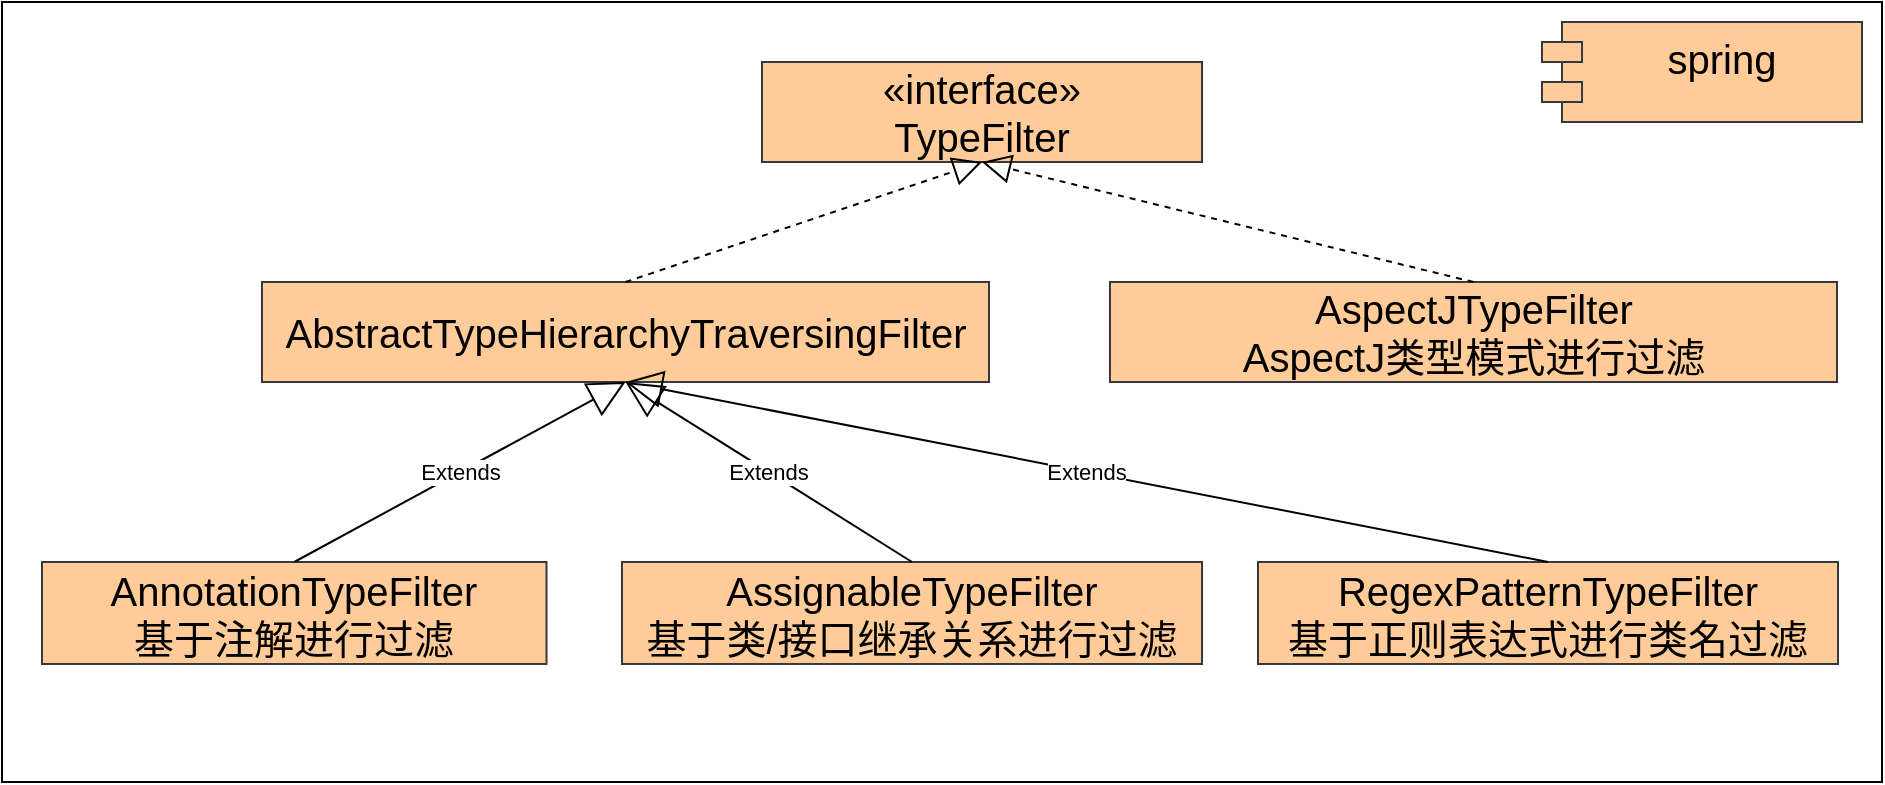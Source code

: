 <mxfile version="28.2.5">
  <diagram name="第 1 页" id="A2wYnKDMZFF023bxGnZ8">
    <mxGraphModel dx="599" dy="788" grid="1" gridSize="10" guides="1" tooltips="1" connect="1" arrows="1" fold="1" page="1" pageScale="1" pageWidth="827" pageHeight="1169" math="0" shadow="0">
      <root>
        <mxCell id="0" />
        <mxCell id="1" parent="0" />
        <mxCell id="lc5mf7nCTQjh2SExQ85K-13" value="" style="rounded=0;whiteSpace=wrap;html=1;" parent="1" vertex="1">
          <mxGeometry x="1150" y="20" width="940" height="390" as="geometry" />
        </mxCell>
        <mxCell id="1i7iyDztXm2SfSE6uJK3-1" value="«interface»&lt;br&gt;TypeFilter" style="html=1;whiteSpace=wrap;fontSize=20;fontStyle=0;fillColor=#ffcc99;strokeColor=#36393d;" parent="1" vertex="1">
          <mxGeometry x="1530" y="50" width="220" height="50" as="geometry" />
        </mxCell>
        <mxCell id="1i7iyDztXm2SfSE6uJK3-13" value="AnnotationTypeFilter&lt;div&gt;基于注解进行过滤&lt;br&gt;&lt;/div&gt;" style="html=1;whiteSpace=wrap;fontSize=20;verticalAlign=middle;align=center;fillColor=#ffcc99;strokeColor=#36393d;" parent="1" vertex="1">
          <mxGeometry x="1170" y="300" width="252.25" height="51" as="geometry" />
        </mxCell>
        <mxCell id="1i7iyDztXm2SfSE6uJK3-25" value="AbstractTypeHierarchyTraversingFilter" style="html=1;whiteSpace=wrap;fontSize=20;fillColor=#ffcc99;strokeColor=#36393d;" parent="1" vertex="1">
          <mxGeometry x="1280" y="160" width="363.5" height="50" as="geometry" />
        </mxCell>
        <mxCell id="lc5mf7nCTQjh2SExQ85K-6" value="" style="endArrow=block;dashed=1;endFill=0;endSize=12;html=1;rounded=0;exitX=0.5;exitY=0;exitDx=0;exitDy=0;entryX=0.5;entryY=1;entryDx=0;entryDy=0;" parent="1" source="1i7iyDztXm2SfSE6uJK3-25" target="1i7iyDztXm2SfSE6uJK3-1" edge="1">
          <mxGeometry width="160" relative="1" as="geometry">
            <mxPoint x="1140" y="130" as="sourcePoint" />
            <mxPoint x="1300" y="130" as="targetPoint" />
          </mxGeometry>
        </mxCell>
        <mxCell id="lc5mf7nCTQjh2SExQ85K-7" value="Extends" style="endArrow=block;endSize=16;endFill=0;html=1;rounded=0;exitX=0.5;exitY=0;exitDx=0;exitDy=0;entryX=0.5;entryY=1;entryDx=0;entryDy=0;" parent="1" source="1i7iyDztXm2SfSE6uJK3-13" target="1i7iyDztXm2SfSE6uJK3-25" edge="1">
          <mxGeometry width="160" relative="1" as="geometry">
            <mxPoint x="1360" y="400" as="sourcePoint" />
            <mxPoint x="1520" y="400" as="targetPoint" />
          </mxGeometry>
        </mxCell>
        <mxCell id="lc5mf7nCTQjh2SExQ85K-15" value="spring&lt;div&gt;&lt;br&gt;&lt;/div&gt;" style="shape=module;align=left;spacingLeft=20;align=center;verticalAlign=top;whiteSpace=wrap;html=1;fontSize=20;fillColor=#ffcc99;strokeColor=#36393d;" parent="1" vertex="1">
          <mxGeometry x="1920" y="30" width="160" height="50" as="geometry" />
        </mxCell>
        <mxCell id="Dl0aHl0LSAV_cRfp30VN-1" value="AssignableTypeFilter&lt;div&gt;基于类/接口继承关系进行过滤&lt;/div&gt;" style="html=1;whiteSpace=wrap;fontSize=20;verticalAlign=middle;align=center;fillColor=#ffcc99;strokeColor=#36393d;" parent="1" vertex="1">
          <mxGeometry x="1460" y="300" width="290" height="51" as="geometry" />
        </mxCell>
        <mxCell id="Dl0aHl0LSAV_cRfp30VN-2" value="Extends" style="endArrow=block;endSize=16;endFill=0;html=1;rounded=0;exitX=0.5;exitY=0;exitDx=0;exitDy=0;entryX=0.5;entryY=1;entryDx=0;entryDy=0;" parent="1" source="Dl0aHl0LSAV_cRfp30VN-1" target="1i7iyDztXm2SfSE6uJK3-25" edge="1">
          <mxGeometry width="160" relative="1" as="geometry">
            <mxPoint x="1540" y="260" as="sourcePoint" />
            <mxPoint x="1700" y="260" as="targetPoint" />
          </mxGeometry>
        </mxCell>
        <mxCell id="Dl0aHl0LSAV_cRfp30VN-3" value="AspectJTypeFilter&lt;div&gt;AspectJ类型模式进行过滤&lt;br&gt;&lt;/div&gt;" style="html=1;whiteSpace=wrap;fontSize=20;fillColor=#ffcc99;strokeColor=#36393d;" parent="1" vertex="1">
          <mxGeometry x="1704" y="160" width="363.5" height="50" as="geometry" />
        </mxCell>
        <mxCell id="Dl0aHl0LSAV_cRfp30VN-4" value="" style="endArrow=block;dashed=1;endFill=0;endSize=12;html=1;rounded=0;exitX=0.5;exitY=0;exitDx=0;exitDy=0;entryX=0.5;entryY=1;entryDx=0;entryDy=0;" parent="1" source="Dl0aHl0LSAV_cRfp30VN-3" target="1i7iyDztXm2SfSE6uJK3-1" edge="1">
          <mxGeometry width="160" relative="1" as="geometry">
            <mxPoint x="1850" y="240" as="sourcePoint" />
            <mxPoint x="2010" y="240" as="targetPoint" />
          </mxGeometry>
        </mxCell>
        <mxCell id="Dl0aHl0LSAV_cRfp30VN-5" value="RegexPatternTypeFilter&lt;div&gt;基于正则表达式进行类名过滤&lt;/div&gt;" style="html=1;whiteSpace=wrap;fontSize=20;verticalAlign=middle;align=center;fillColor=#ffcc99;strokeColor=#36393d;" parent="1" vertex="1">
          <mxGeometry x="1778" y="300" width="290" height="51" as="geometry" />
        </mxCell>
        <mxCell id="Dl0aHl0LSAV_cRfp30VN-6" value="Extends" style="endArrow=block;endSize=16;endFill=0;html=1;rounded=0;exitX=0.5;exitY=0;exitDx=0;exitDy=0;entryX=0.5;entryY=1;entryDx=0;entryDy=0;" parent="1" source="Dl0aHl0LSAV_cRfp30VN-5" target="1i7iyDztXm2SfSE6uJK3-25" edge="1">
          <mxGeometry width="160" relative="1" as="geometry">
            <mxPoint x="1830" y="260" as="sourcePoint" />
            <mxPoint x="1990" y="260" as="targetPoint" />
          </mxGeometry>
        </mxCell>
      </root>
    </mxGraphModel>
  </diagram>
</mxfile>
